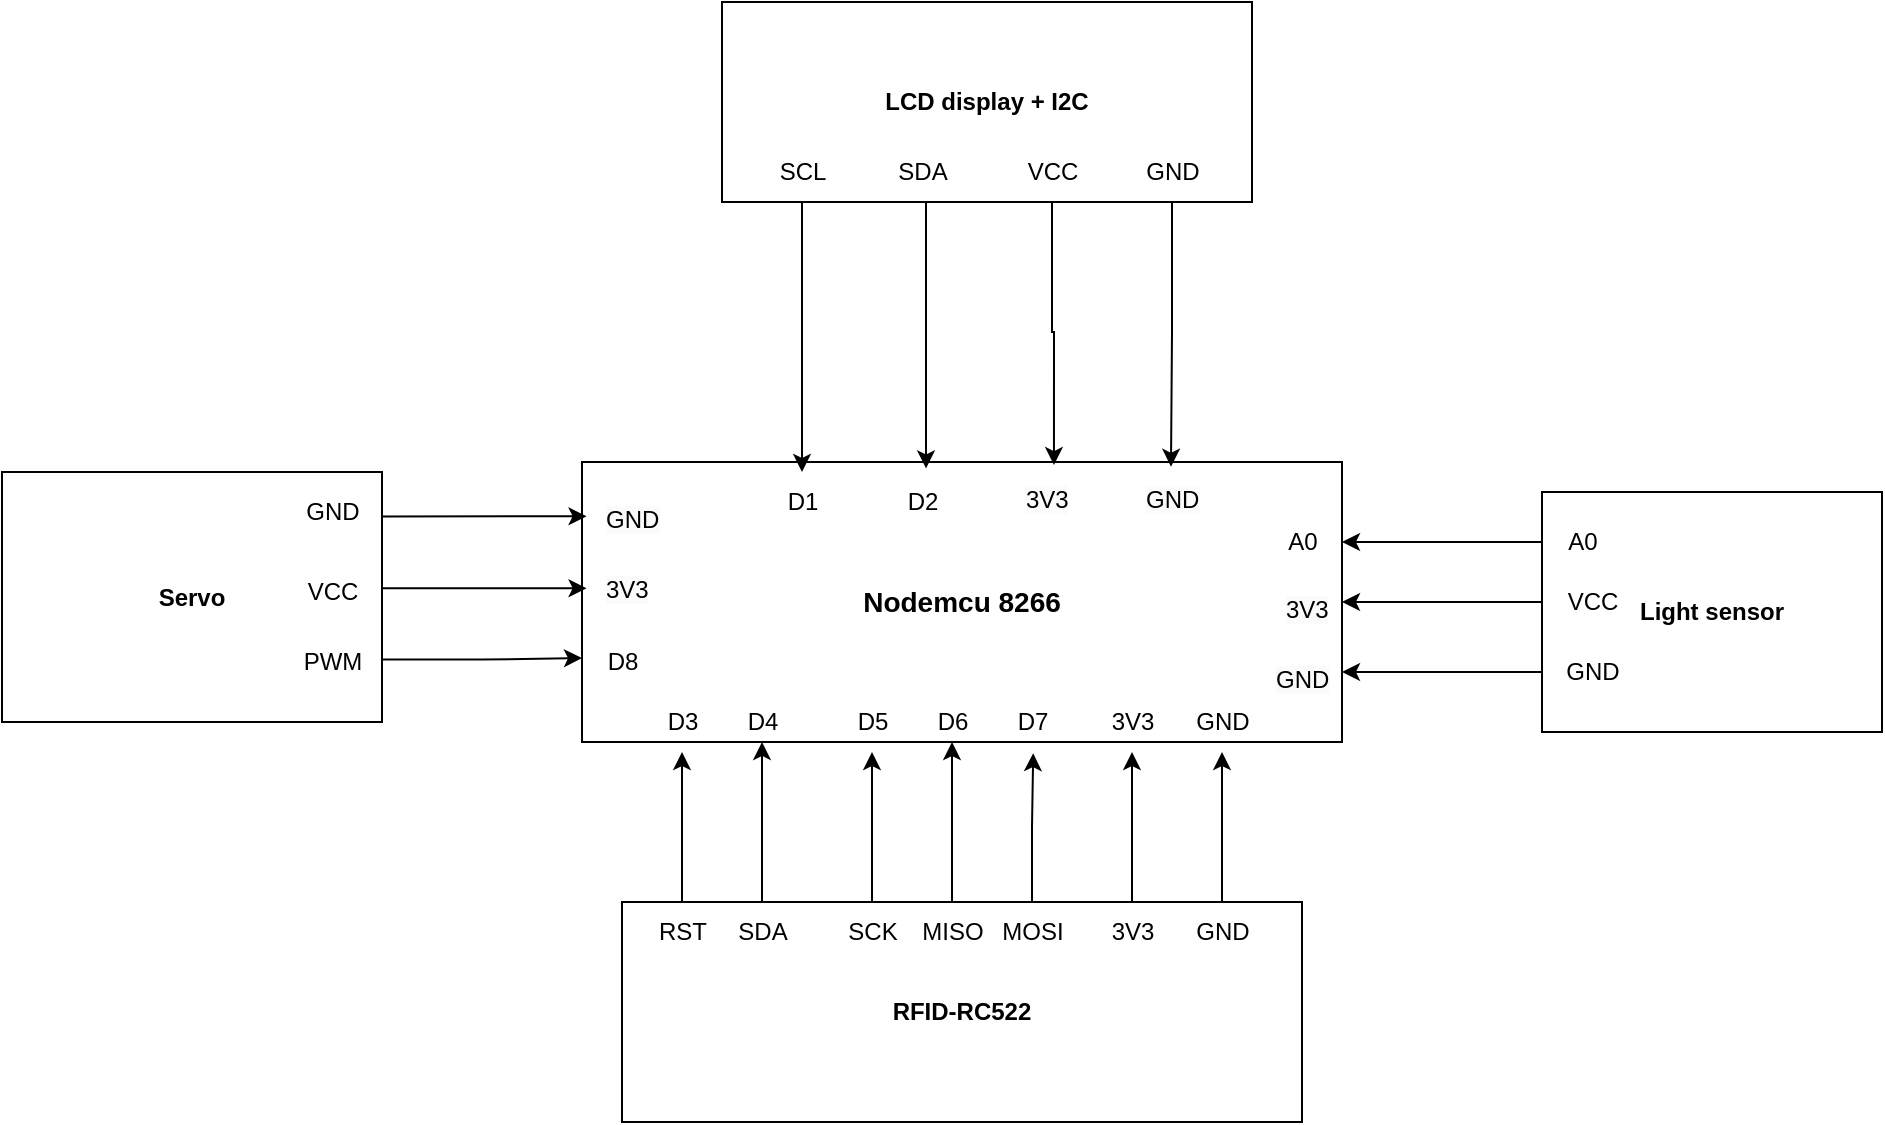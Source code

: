 <mxfile version="24.0.4" type="github">
  <diagram name="Trang-1" id="XvSelIh4EvXVkAUtxh8p">
    <mxGraphModel dx="1167" dy="638" grid="1" gridSize="10" guides="1" tooltips="1" connect="1" arrows="1" fold="1" page="1" pageScale="1" pageWidth="3300" pageHeight="4681" math="0" shadow="0">
      <root>
        <mxCell id="0" />
        <mxCell id="1" parent="0" />
        <mxCell id="qui7sa3_bNj7p1lfyL_Y-2" value="&lt;b&gt;&lt;font style=&quot;font-size: 14px;&quot;&gt;Nodemcu 8266&lt;/font&gt;&lt;/b&gt;" style="whiteSpace=wrap;html=1;" parent="1" vertex="1">
          <mxGeometry x="1330" y="500" width="380" height="140" as="geometry" />
        </mxCell>
        <mxCell id="qui7sa3_bNj7p1lfyL_Y-3" value="&lt;b&gt;RFID-RC522&lt;/b&gt;" style="whiteSpace=wrap;html=1;" parent="1" vertex="1">
          <mxGeometry x="1350" y="720" width="340" height="110" as="geometry" />
        </mxCell>
        <mxCell id="qui7sa3_bNj7p1lfyL_Y-4" value="&lt;b&gt;Light sensor&lt;/b&gt;" style="whiteSpace=wrap;html=1;" parent="1" vertex="1">
          <mxGeometry x="1810" y="515" width="170" height="120" as="geometry" />
        </mxCell>
        <mxCell id="m1L1olUXgIM03p-9SSte-4" style="edgeStyle=orthogonalEdgeStyle;rounded=0;orthogonalLoop=1;jettySize=auto;html=1;" edge="1" parent="1" source="qui7sa3_bNj7p1lfyL_Y-5" target="qui7sa3_bNj7p1lfyL_Y-34">
          <mxGeometry relative="1" as="geometry">
            <Array as="points">
              <mxPoint x="1440" y="410" />
              <mxPoint x="1440" y="410" />
            </Array>
          </mxGeometry>
        </mxCell>
        <mxCell id="qui7sa3_bNj7p1lfyL_Y-5" value="&lt;b&gt;LCD display + I2C&lt;/b&gt;" style="whiteSpace=wrap;html=1;" parent="1" vertex="1">
          <mxGeometry x="1400" y="270" width="265" height="100" as="geometry" />
        </mxCell>
        <mxCell id="qui7sa3_bNj7p1lfyL_Y-6" value="&lt;b&gt;Servo&lt;/b&gt;" style="whiteSpace=wrap;html=1;" parent="1" vertex="1">
          <mxGeometry x="1040" y="505" width="190" height="125" as="geometry" />
        </mxCell>
        <mxCell id="qui7sa3_bNj7p1lfyL_Y-25" value="GND" style="text;html=1;align=center;verticalAlign=middle;resizable=0;points=[];autosize=1;strokeColor=none;fillColor=none;" parent="1" vertex="1">
          <mxGeometry x="1625" y="615" width="50" height="30" as="geometry" />
        </mxCell>
        <mxCell id="qui7sa3_bNj7p1lfyL_Y-26" value="&lt;span style=&quot;color: rgb(0, 0, 0); font-family: Helvetica; font-size: 12px; font-style: normal; font-variant-ligatures: normal; font-variant-caps: normal; font-weight: 400; letter-spacing: normal; orphans: 2; text-align: center; text-indent: 0px; text-transform: none; widows: 2; word-spacing: 0px; -webkit-text-stroke-width: 0px; white-space: nowrap; background-color: rgb(251, 251, 251); text-decoration-thickness: initial; text-decoration-style: initial; text-decoration-color: initial; display: inline !important; float: none;&quot;&gt;GND&lt;/span&gt;" style="text;whiteSpace=wrap;html=1;" parent="1" vertex="1">
          <mxGeometry x="1675" y="595" width="30" height="20" as="geometry" />
        </mxCell>
        <mxCell id="qui7sa3_bNj7p1lfyL_Y-28" value="&lt;span style=&quot;color: rgb(0, 0, 0); font-family: Helvetica; font-size: 12px; font-style: normal; font-variant-ligatures: normal; font-variant-caps: normal; font-weight: 400; letter-spacing: normal; orphans: 2; text-align: center; text-indent: 0px; text-transform: none; widows: 2; word-spacing: 0px; -webkit-text-stroke-width: 0px; white-space: nowrap; background-color: rgb(251, 251, 251); text-decoration-thickness: initial; text-decoration-style: initial; text-decoration-color: initial; display: inline !important; float: none;&quot;&gt;GND&lt;/span&gt;" style="text;whiteSpace=wrap;html=1;" parent="1" vertex="1">
          <mxGeometry x="1610" y="505" width="30" height="20" as="geometry" />
        </mxCell>
        <mxCell id="qui7sa3_bNj7p1lfyL_Y-29" value="&lt;span style=&quot;color: rgb(0, 0, 0); font-family: Helvetica; font-size: 12px; font-style: normal; font-variant-ligatures: normal; font-variant-caps: normal; font-weight: 400; letter-spacing: normal; orphans: 2; text-align: center; text-indent: 0px; text-transform: none; widows: 2; word-spacing: 0px; -webkit-text-stroke-width: 0px; white-space: nowrap; background-color: rgb(251, 251, 251); text-decoration-thickness: initial; text-decoration-style: initial; text-decoration-color: initial; display: inline !important; float: none;&quot;&gt;GND&lt;/span&gt;" style="text;whiteSpace=wrap;html=1;" parent="1" vertex="1">
          <mxGeometry x="1340" y="515" width="60" height="40" as="geometry" />
        </mxCell>
        <mxCell id="qui7sa3_bNj7p1lfyL_Y-30" value="3V3" style="text;html=1;align=center;verticalAlign=middle;resizable=0;points=[];autosize=1;strokeColor=none;fillColor=none;" parent="1" vertex="1">
          <mxGeometry x="1585" y="615" width="40" height="30" as="geometry" />
        </mxCell>
        <mxCell id="qui7sa3_bNj7p1lfyL_Y-31" value="&lt;span style=&quot;color: rgb(0, 0, 0); font-family: Helvetica; font-size: 12px; font-style: normal; font-variant-ligatures: normal; font-variant-caps: normal; font-weight: 400; letter-spacing: normal; orphans: 2; text-align: center; text-indent: 0px; text-transform: none; widows: 2; word-spacing: 0px; -webkit-text-stroke-width: 0px; white-space: nowrap; background-color: rgb(251, 251, 251); text-decoration-thickness: initial; text-decoration-style: initial; text-decoration-color: initial; display: inline !important; float: none;&quot;&gt;3V3&lt;/span&gt;" style="text;whiteSpace=wrap;html=1;" parent="1" vertex="1">
          <mxGeometry x="1680" y="560" width="30" height="20" as="geometry" />
        </mxCell>
        <mxCell id="qui7sa3_bNj7p1lfyL_Y-32" value="&lt;span style=&quot;color: rgb(0, 0, 0); font-family: Helvetica; font-size: 12px; font-style: normal; font-variant-ligatures: normal; font-variant-caps: normal; font-weight: 400; letter-spacing: normal; orphans: 2; text-align: center; text-indent: 0px; text-transform: none; widows: 2; word-spacing: 0px; -webkit-text-stroke-width: 0px; white-space: nowrap; background-color: rgb(251, 251, 251); text-decoration-thickness: initial; text-decoration-style: initial; text-decoration-color: initial; display: inline !important; float: none;&quot;&gt;3V3&lt;/span&gt;" style="text;whiteSpace=wrap;html=1;" parent="1" vertex="1">
          <mxGeometry x="1550" y="505" width="50" height="40" as="geometry" />
        </mxCell>
        <mxCell id="qui7sa3_bNj7p1lfyL_Y-33" value="&lt;span style=&quot;color: rgb(0, 0, 0); font-family: Helvetica; font-size: 12px; font-style: normal; font-variant-ligatures: normal; font-variant-caps: normal; font-weight: 400; letter-spacing: normal; orphans: 2; text-align: center; text-indent: 0px; text-transform: none; widows: 2; word-spacing: 0px; -webkit-text-stroke-width: 0px; white-space: nowrap; background-color: rgb(251, 251, 251); text-decoration-thickness: initial; text-decoration-style: initial; text-decoration-color: initial; display: inline !important; float: none;&quot;&gt;3V3&lt;/span&gt;" style="text;whiteSpace=wrap;html=1;" parent="1" vertex="1">
          <mxGeometry x="1340" y="550" width="50" height="40" as="geometry" />
        </mxCell>
        <mxCell id="qui7sa3_bNj7p1lfyL_Y-34" value="D1" style="text;html=1;align=center;verticalAlign=middle;resizable=0;points=[];autosize=1;strokeColor=none;fillColor=none;" parent="1" vertex="1">
          <mxGeometry x="1420" y="505" width="40" height="30" as="geometry" />
        </mxCell>
        <mxCell id="qui7sa3_bNj7p1lfyL_Y-35" value="D2" style="text;html=1;align=center;verticalAlign=middle;resizable=0;points=[];autosize=1;strokeColor=none;fillColor=none;" parent="1" vertex="1">
          <mxGeometry x="1480" y="505" width="40" height="30" as="geometry" />
        </mxCell>
        <mxCell id="qui7sa3_bNj7p1lfyL_Y-38" value="A0" style="text;html=1;align=center;verticalAlign=middle;resizable=0;points=[];autosize=1;strokeColor=none;fillColor=none;" parent="1" vertex="1">
          <mxGeometry x="1670" y="525" width="40" height="30" as="geometry" />
        </mxCell>
        <mxCell id="qui7sa3_bNj7p1lfyL_Y-40" value="D8" style="text;html=1;align=center;verticalAlign=middle;resizable=0;points=[];autosize=1;strokeColor=none;fillColor=none;" parent="1" vertex="1">
          <mxGeometry x="1330" y="585" width="40" height="30" as="geometry" />
        </mxCell>
        <mxCell id="qui7sa3_bNj7p1lfyL_Y-42" value="D3" style="text;html=1;align=center;verticalAlign=middle;resizable=0;points=[];autosize=1;strokeColor=none;fillColor=none;" parent="1" vertex="1">
          <mxGeometry x="1360" y="615" width="40" height="30" as="geometry" />
        </mxCell>
        <mxCell id="qui7sa3_bNj7p1lfyL_Y-43" value="D4" style="text;html=1;align=center;verticalAlign=middle;resizable=0;points=[];autosize=1;strokeColor=none;fillColor=none;" parent="1" vertex="1">
          <mxGeometry x="1400" y="615" width="40" height="30" as="geometry" />
        </mxCell>
        <mxCell id="qui7sa3_bNj7p1lfyL_Y-44" value="D5" style="text;html=1;align=center;verticalAlign=middle;resizable=0;points=[];autosize=1;strokeColor=none;fillColor=none;" parent="1" vertex="1">
          <mxGeometry x="1455" y="615" width="40" height="30" as="geometry" />
        </mxCell>
        <mxCell id="qui7sa3_bNj7p1lfyL_Y-45" value="D6" style="text;html=1;align=center;verticalAlign=middle;resizable=0;points=[];autosize=1;strokeColor=none;fillColor=none;" parent="1" vertex="1">
          <mxGeometry x="1495" y="615" width="40" height="30" as="geometry" />
        </mxCell>
        <mxCell id="qui7sa3_bNj7p1lfyL_Y-46" value="D7" style="text;html=1;align=center;verticalAlign=middle;resizable=0;points=[];autosize=1;strokeColor=none;fillColor=none;" parent="1" vertex="1">
          <mxGeometry x="1535" y="615" width="40" height="30" as="geometry" />
        </mxCell>
        <mxCell id="m1L1olUXgIM03p-9SSte-1" style="edgeStyle=orthogonalEdgeStyle;rounded=0;orthogonalLoop=1;jettySize=auto;html=1;exitX=1;exitY=0.25;exitDx=0;exitDy=0;entryX=0.006;entryY=0.194;entryDx=0;entryDy=0;entryPerimeter=0;" edge="1" parent="1" source="qui7sa3_bNj7p1lfyL_Y-6" target="qui7sa3_bNj7p1lfyL_Y-2">
          <mxGeometry relative="1" as="geometry">
            <Array as="points">
              <mxPoint x="1230" y="527" />
            </Array>
          </mxGeometry>
        </mxCell>
        <mxCell id="m1L1olUXgIM03p-9SSte-2" style="edgeStyle=orthogonalEdgeStyle;rounded=0;orthogonalLoop=1;jettySize=auto;html=1;exitX=1;exitY=0.5;exitDx=0;exitDy=0;entryX=0.006;entryY=0.451;entryDx=0;entryDy=0;entryPerimeter=0;" edge="1" parent="1" source="qui7sa3_bNj7p1lfyL_Y-6" target="qui7sa3_bNj7p1lfyL_Y-2">
          <mxGeometry relative="1" as="geometry">
            <Array as="points">
              <mxPoint x="1230" y="563" />
            </Array>
          </mxGeometry>
        </mxCell>
        <mxCell id="m1L1olUXgIM03p-9SSte-3" style="edgeStyle=orthogonalEdgeStyle;rounded=0;orthogonalLoop=1;jettySize=auto;html=1;exitX=1;exitY=0.75;exitDx=0;exitDy=0;" edge="1" parent="1" source="qui7sa3_bNj7p1lfyL_Y-6">
          <mxGeometry relative="1" as="geometry">
            <mxPoint x="1330" y="598" as="targetPoint" />
          </mxGeometry>
        </mxCell>
        <mxCell id="m1L1olUXgIM03p-9SSte-5" style="edgeStyle=orthogonalEdgeStyle;rounded=0;orthogonalLoop=1;jettySize=auto;html=1;entryX=0.55;entryY=-0.06;entryDx=0;entryDy=0;entryPerimeter=0;" edge="1" parent="1" source="qui7sa3_bNj7p1lfyL_Y-5" target="qui7sa3_bNj7p1lfyL_Y-35">
          <mxGeometry relative="1" as="geometry">
            <Array as="points">
              <mxPoint x="1502" y="410" />
              <mxPoint x="1502" y="410" />
            </Array>
          </mxGeometry>
        </mxCell>
        <mxCell id="m1L1olUXgIM03p-9SSte-33" style="edgeStyle=orthogonalEdgeStyle;rounded=0;orthogonalLoop=1;jettySize=auto;html=1;" edge="1" parent="1" source="m1L1olUXgIM03p-9SSte-7" target="qui7sa3_bNj7p1lfyL_Y-30">
          <mxGeometry relative="1" as="geometry" />
        </mxCell>
        <mxCell id="m1L1olUXgIM03p-9SSte-7" value="3V3" style="text;html=1;align=center;verticalAlign=middle;resizable=0;points=[];autosize=1;strokeColor=none;fillColor=none;" vertex="1" parent="1">
          <mxGeometry x="1585" y="720" width="40" height="30" as="geometry" />
        </mxCell>
        <mxCell id="m1L1olUXgIM03p-9SSte-28" style="edgeStyle=orthogonalEdgeStyle;rounded=0;orthogonalLoop=1;jettySize=auto;html=1;" edge="1" parent="1" source="m1L1olUXgIM03p-9SSte-8" target="qui7sa3_bNj7p1lfyL_Y-42">
          <mxGeometry relative="1" as="geometry" />
        </mxCell>
        <mxCell id="m1L1olUXgIM03p-9SSte-8" value="RST" style="text;html=1;align=center;verticalAlign=middle;resizable=0;points=[];autosize=1;strokeColor=none;fillColor=none;" vertex="1" parent="1">
          <mxGeometry x="1355" y="720" width="50" height="30" as="geometry" />
        </mxCell>
        <mxCell id="m1L1olUXgIM03p-9SSte-34" style="edgeStyle=orthogonalEdgeStyle;rounded=0;orthogonalLoop=1;jettySize=auto;html=1;" edge="1" parent="1" source="m1L1olUXgIM03p-9SSte-9" target="qui7sa3_bNj7p1lfyL_Y-25">
          <mxGeometry relative="1" as="geometry" />
        </mxCell>
        <mxCell id="m1L1olUXgIM03p-9SSte-9" value="GND" style="text;html=1;align=center;verticalAlign=middle;resizable=0;points=[];autosize=1;strokeColor=none;fillColor=none;" vertex="1" parent="1">
          <mxGeometry x="1625" y="720" width="50" height="30" as="geometry" />
        </mxCell>
        <mxCell id="m1L1olUXgIM03p-9SSte-31" style="edgeStyle=orthogonalEdgeStyle;rounded=0;orthogonalLoop=1;jettySize=auto;html=1;" edge="1" parent="1" source="m1L1olUXgIM03p-9SSte-10" target="qui7sa3_bNj7p1lfyL_Y-2">
          <mxGeometry relative="1" as="geometry">
            <Array as="points">
              <mxPoint x="1515" y="660" />
              <mxPoint x="1515" y="660" />
            </Array>
          </mxGeometry>
        </mxCell>
        <mxCell id="m1L1olUXgIM03p-9SSte-10" value="MISO" style="text;html=1;align=center;verticalAlign=middle;resizable=0;points=[];autosize=1;strokeColor=none;fillColor=none;" vertex="1" parent="1">
          <mxGeometry x="1490" y="720" width="50" height="30" as="geometry" />
        </mxCell>
        <mxCell id="m1L1olUXgIM03p-9SSte-11" value="MOSI" style="text;html=1;align=center;verticalAlign=middle;resizable=0;points=[];autosize=1;strokeColor=none;fillColor=none;" vertex="1" parent="1">
          <mxGeometry x="1530" y="720" width="50" height="30" as="geometry" />
        </mxCell>
        <mxCell id="m1L1olUXgIM03p-9SSte-30" style="edgeStyle=orthogonalEdgeStyle;rounded=0;orthogonalLoop=1;jettySize=auto;html=1;" edge="1" parent="1" source="m1L1olUXgIM03p-9SSte-12" target="qui7sa3_bNj7p1lfyL_Y-44">
          <mxGeometry relative="1" as="geometry" />
        </mxCell>
        <mxCell id="m1L1olUXgIM03p-9SSte-12" value="SCK" style="text;html=1;align=center;verticalAlign=middle;resizable=0;points=[];autosize=1;strokeColor=none;fillColor=none;" vertex="1" parent="1">
          <mxGeometry x="1450" y="720" width="50" height="30" as="geometry" />
        </mxCell>
        <mxCell id="m1L1olUXgIM03p-9SSte-13" value="SDA" style="text;html=1;align=center;verticalAlign=middle;resizable=0;points=[];autosize=1;strokeColor=none;fillColor=none;" vertex="1" parent="1">
          <mxGeometry x="1395" y="720" width="50" height="30" as="geometry" />
        </mxCell>
        <mxCell id="m1L1olUXgIM03p-9SSte-27" style="edgeStyle=orthogonalEdgeStyle;rounded=0;orthogonalLoop=1;jettySize=auto;html=1;entryX=1;entryY=0.75;entryDx=0;entryDy=0;" edge="1" parent="1" source="m1L1olUXgIM03p-9SSte-14" target="qui7sa3_bNj7p1lfyL_Y-2">
          <mxGeometry relative="1" as="geometry" />
        </mxCell>
        <mxCell id="m1L1olUXgIM03p-9SSte-14" value="GND" style="text;html=1;align=center;verticalAlign=middle;resizable=0;points=[];autosize=1;strokeColor=none;fillColor=none;" vertex="1" parent="1">
          <mxGeometry x="1810" y="590" width="50" height="30" as="geometry" />
        </mxCell>
        <mxCell id="m1L1olUXgIM03p-9SSte-26" style="edgeStyle=orthogonalEdgeStyle;rounded=0;orthogonalLoop=1;jettySize=auto;html=1;entryX=1;entryY=0.5;entryDx=0;entryDy=0;" edge="1" parent="1" source="m1L1olUXgIM03p-9SSte-15" target="qui7sa3_bNj7p1lfyL_Y-31">
          <mxGeometry relative="1" as="geometry">
            <mxPoint x="1780" y="575" as="targetPoint" />
            <Array as="points">
              <mxPoint x="1780" y="570" />
              <mxPoint x="1780" y="570" />
            </Array>
          </mxGeometry>
        </mxCell>
        <mxCell id="m1L1olUXgIM03p-9SSte-15" value="VCC" style="text;html=1;align=center;verticalAlign=middle;resizable=0;points=[];autosize=1;strokeColor=none;fillColor=none;" vertex="1" parent="1">
          <mxGeometry x="1810" y="555" width="50" height="30" as="geometry" />
        </mxCell>
        <mxCell id="m1L1olUXgIM03p-9SSte-25" style="edgeStyle=orthogonalEdgeStyle;rounded=0;orthogonalLoop=1;jettySize=auto;html=1;" edge="1" parent="1" source="m1L1olUXgIM03p-9SSte-16" target="qui7sa3_bNj7p1lfyL_Y-38">
          <mxGeometry relative="1" as="geometry">
            <Array as="points" />
          </mxGeometry>
        </mxCell>
        <mxCell id="m1L1olUXgIM03p-9SSte-16" value="A0" style="text;html=1;align=center;verticalAlign=middle;resizable=0;points=[];autosize=1;strokeColor=none;fillColor=none;" vertex="1" parent="1">
          <mxGeometry x="1810" y="525" width="40" height="30" as="geometry" />
        </mxCell>
        <mxCell id="m1L1olUXgIM03p-9SSte-17" value="SCL" style="text;html=1;align=center;verticalAlign=middle;resizable=0;points=[];autosize=1;strokeColor=none;fillColor=none;" vertex="1" parent="1">
          <mxGeometry x="1415" y="340" width="50" height="30" as="geometry" />
        </mxCell>
        <mxCell id="m1L1olUXgIM03p-9SSte-18" value="SDA" style="text;html=1;align=center;verticalAlign=middle;resizable=0;points=[];autosize=1;strokeColor=none;fillColor=none;" vertex="1" parent="1">
          <mxGeometry x="1475" y="340" width="50" height="30" as="geometry" />
        </mxCell>
        <mxCell id="m1L1olUXgIM03p-9SSte-19" value="VCC" style="text;html=1;align=center;verticalAlign=middle;resizable=0;points=[];autosize=1;strokeColor=none;fillColor=none;" vertex="1" parent="1">
          <mxGeometry x="1540" y="340" width="50" height="30" as="geometry" />
        </mxCell>
        <mxCell id="m1L1olUXgIM03p-9SSte-20" value="GND" style="text;html=1;align=center;verticalAlign=middle;resizable=0;points=[];autosize=1;strokeColor=none;fillColor=none;" vertex="1" parent="1">
          <mxGeometry x="1600" y="340" width="50" height="30" as="geometry" />
        </mxCell>
        <mxCell id="m1L1olUXgIM03p-9SSte-21" style="edgeStyle=orthogonalEdgeStyle;rounded=0;orthogonalLoop=1;jettySize=auto;html=1;entryX=0.621;entryY=0.011;entryDx=0;entryDy=0;entryPerimeter=0;" edge="1" parent="1" source="m1L1olUXgIM03p-9SSte-19" target="qui7sa3_bNj7p1lfyL_Y-2">
          <mxGeometry relative="1" as="geometry" />
        </mxCell>
        <mxCell id="m1L1olUXgIM03p-9SSte-22" style="edgeStyle=orthogonalEdgeStyle;rounded=0;orthogonalLoop=1;jettySize=auto;html=1;entryX=0.775;entryY=0.017;entryDx=0;entryDy=0;entryPerimeter=0;" edge="1" parent="1" source="m1L1olUXgIM03p-9SSte-20" target="qui7sa3_bNj7p1lfyL_Y-2">
          <mxGeometry relative="1" as="geometry" />
        </mxCell>
        <mxCell id="m1L1olUXgIM03p-9SSte-23" value="GND" style="text;html=1;align=center;verticalAlign=middle;resizable=0;points=[];autosize=1;strokeColor=none;fillColor=none;" vertex="1" parent="1">
          <mxGeometry x="1180" y="510" width="50" height="30" as="geometry" />
        </mxCell>
        <mxCell id="m1L1olUXgIM03p-9SSte-24" value="VCC" style="text;html=1;align=center;verticalAlign=middle;resizable=0;points=[];autosize=1;strokeColor=none;fillColor=none;" vertex="1" parent="1">
          <mxGeometry x="1180" y="550" width="50" height="30" as="geometry" />
        </mxCell>
        <mxCell id="m1L1olUXgIM03p-9SSte-29" style="edgeStyle=orthogonalEdgeStyle;rounded=0;orthogonalLoop=1;jettySize=auto;html=1;" edge="1" parent="1" source="m1L1olUXgIM03p-9SSte-13">
          <mxGeometry relative="1" as="geometry">
            <mxPoint x="1420" y="640" as="targetPoint" />
          </mxGeometry>
        </mxCell>
        <mxCell id="m1L1olUXgIM03p-9SSte-32" style="edgeStyle=orthogonalEdgeStyle;rounded=0;orthogonalLoop=1;jettySize=auto;html=1;entryX=0.515;entryY=1.02;entryDx=0;entryDy=0;entryPerimeter=0;" edge="1" parent="1" source="m1L1olUXgIM03p-9SSte-11" target="qui7sa3_bNj7p1lfyL_Y-46">
          <mxGeometry relative="1" as="geometry" />
        </mxCell>
        <mxCell id="m1L1olUXgIM03p-9SSte-35" value="PWM" style="text;html=1;align=center;verticalAlign=middle;resizable=0;points=[];autosize=1;strokeColor=none;fillColor=none;" vertex="1" parent="1">
          <mxGeometry x="1180" y="585" width="50" height="30" as="geometry" />
        </mxCell>
      </root>
    </mxGraphModel>
  </diagram>
</mxfile>
